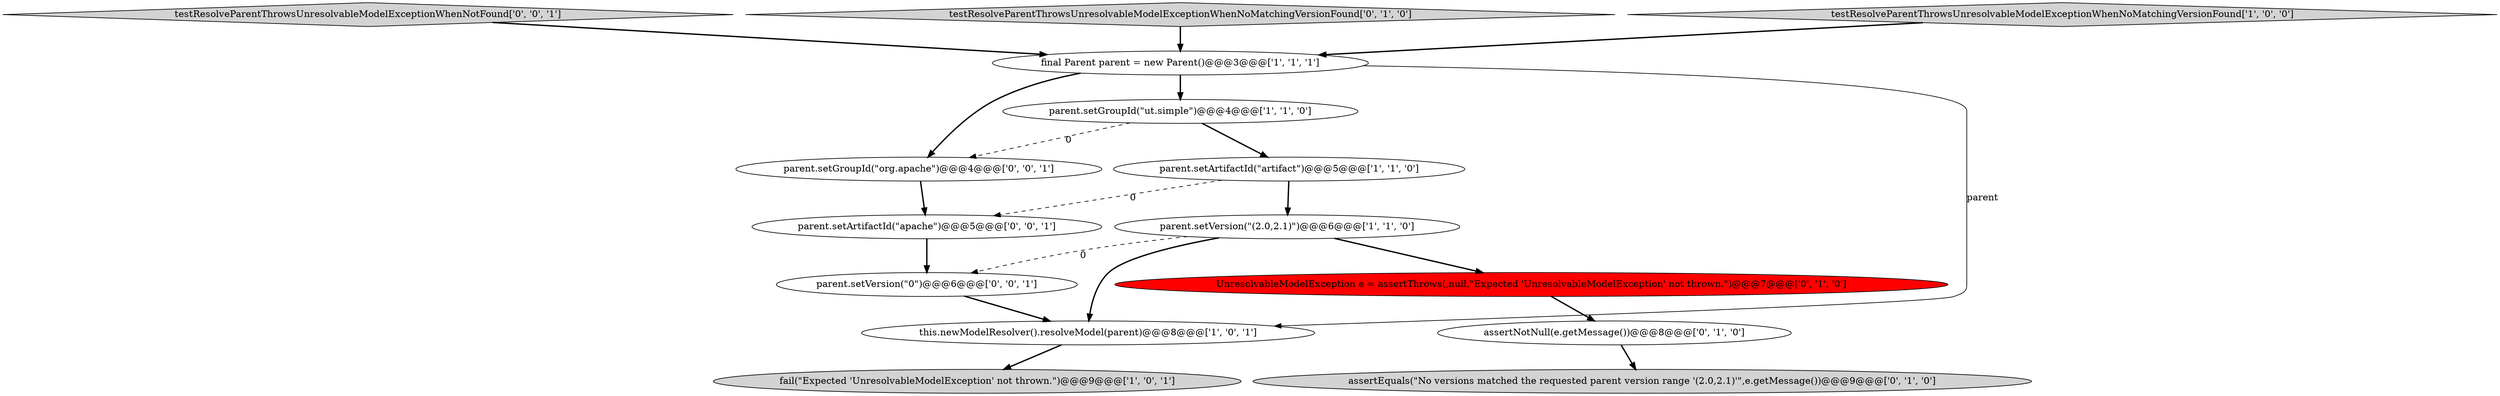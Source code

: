 digraph {
14 [style = filled, label = "parent.setVersion(\"0\")@@@6@@@['0', '0', '1']", fillcolor = white, shape = ellipse image = "AAA0AAABBB3BBB"];
13 [style = filled, label = "parent.setArtifactId(\"apache\")@@@5@@@['0', '0', '1']", fillcolor = white, shape = ellipse image = "AAA0AAABBB3BBB"];
12 [style = filled, label = "testResolveParentThrowsUnresolvableModelExceptionWhenNotFound['0', '0', '1']", fillcolor = lightgray, shape = diamond image = "AAA0AAABBB3BBB"];
11 [style = filled, label = "parent.setGroupId(\"org.apache\")@@@4@@@['0', '0', '1']", fillcolor = white, shape = ellipse image = "AAA0AAABBB3BBB"];
6 [style = filled, label = "this.newModelResolver().resolveModel(parent)@@@8@@@['1', '0', '1']", fillcolor = white, shape = ellipse image = "AAA0AAABBB1BBB"];
2 [style = filled, label = "parent.setVersion(\"(2.0,2.1)\")@@@6@@@['1', '1', '0']", fillcolor = white, shape = ellipse image = "AAA0AAABBB1BBB"];
3 [style = filled, label = "final Parent parent = new Parent()@@@3@@@['1', '1', '1']", fillcolor = white, shape = ellipse image = "AAA0AAABBB1BBB"];
5 [style = filled, label = "parent.setArtifactId(\"artifact\")@@@5@@@['1', '1', '0']", fillcolor = white, shape = ellipse image = "AAA0AAABBB1BBB"];
10 [style = filled, label = "testResolveParentThrowsUnresolvableModelExceptionWhenNoMatchingVersionFound['0', '1', '0']", fillcolor = lightgray, shape = diamond image = "AAA0AAABBB2BBB"];
7 [style = filled, label = "assertEquals(\"No versions matched the requested parent version range '(2.0,2.1)'\",e.getMessage())@@@9@@@['0', '1', '0']", fillcolor = lightgray, shape = ellipse image = "AAA0AAABBB2BBB"];
8 [style = filled, label = "UnresolvableModelException e = assertThrows(,null,\"Expected 'UnresolvableModelException' not thrown.\")@@@7@@@['0', '1', '0']", fillcolor = red, shape = ellipse image = "AAA1AAABBB2BBB"];
0 [style = filled, label = "fail(\"Expected 'UnresolvableModelException' not thrown.\")@@@9@@@['1', '0', '1']", fillcolor = lightgray, shape = ellipse image = "AAA0AAABBB1BBB"];
4 [style = filled, label = "testResolveParentThrowsUnresolvableModelExceptionWhenNoMatchingVersionFound['1', '0', '0']", fillcolor = lightgray, shape = diamond image = "AAA0AAABBB1BBB"];
9 [style = filled, label = "assertNotNull(e.getMessage())@@@8@@@['0', '1', '0']", fillcolor = white, shape = ellipse image = "AAA0AAABBB2BBB"];
1 [style = filled, label = "parent.setGroupId(\"ut.simple\")@@@4@@@['1', '1', '0']", fillcolor = white, shape = ellipse image = "AAA0AAABBB1BBB"];
1->5 [style = bold, label=""];
3->11 [style = bold, label=""];
3->6 [style = solid, label="parent"];
5->13 [style = dashed, label="0"];
4->3 [style = bold, label=""];
10->3 [style = bold, label=""];
5->2 [style = bold, label=""];
12->3 [style = bold, label=""];
6->0 [style = bold, label=""];
2->14 [style = dashed, label="0"];
3->1 [style = bold, label=""];
9->7 [style = bold, label=""];
13->14 [style = bold, label=""];
2->6 [style = bold, label=""];
14->6 [style = bold, label=""];
1->11 [style = dashed, label="0"];
11->13 [style = bold, label=""];
2->8 [style = bold, label=""];
8->9 [style = bold, label=""];
}
